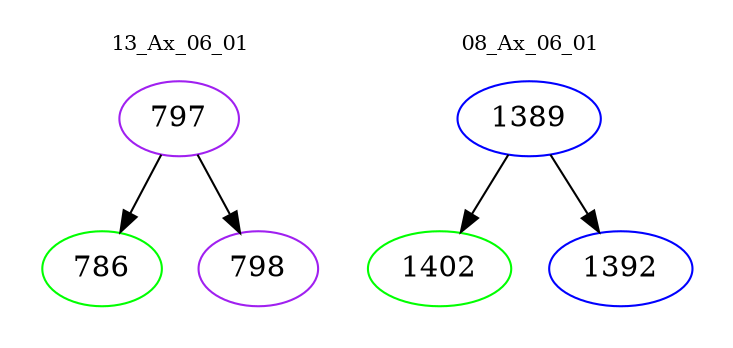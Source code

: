 digraph{
subgraph cluster_0 {
color = white
label = "13_Ax_06_01";
fontsize=10;
T0_797 [label="797", color="purple"]
T0_797 -> T0_786 [color="black"]
T0_786 [label="786", color="green"]
T0_797 -> T0_798 [color="black"]
T0_798 [label="798", color="purple"]
}
subgraph cluster_1 {
color = white
label = "08_Ax_06_01";
fontsize=10;
T1_1389 [label="1389", color="blue"]
T1_1389 -> T1_1402 [color="black"]
T1_1402 [label="1402", color="green"]
T1_1389 -> T1_1392 [color="black"]
T1_1392 [label="1392", color="blue"]
}
}
